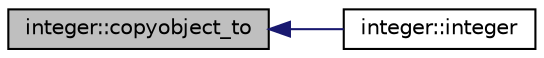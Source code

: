 digraph "integer::copyobject_to"
{
  edge [fontname="Helvetica",fontsize="10",labelfontname="Helvetica",labelfontsize="10"];
  node [fontname="Helvetica",fontsize="10",shape=record];
  rankdir="LR";
  Node248 [label="integer::copyobject_to",height=0.2,width=0.4,color="black", fillcolor="grey75", style="filled", fontcolor="black"];
  Node248 -> Node249 [dir="back",color="midnightblue",fontsize="10",style="solid",fontname="Helvetica"];
  Node249 [label="integer::integer",height=0.2,width=0.4,color="black", fillcolor="white", style="filled",URL="$d0/de5/classinteger.html#a37270fa45383a0798e3fd1e1330cb9a5"];
}
